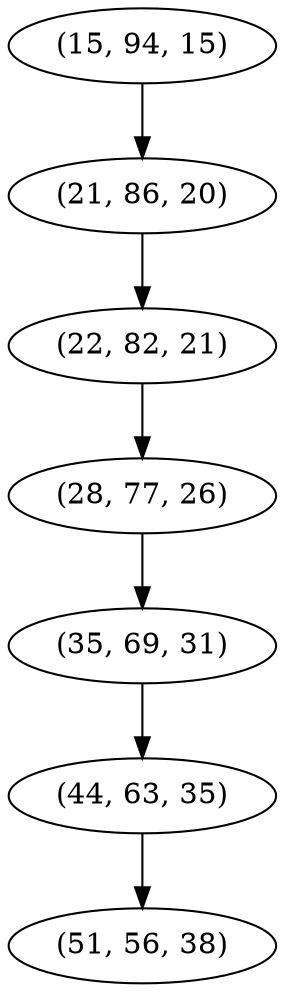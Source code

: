 digraph tree {
    "(15, 94, 15)";
    "(21, 86, 20)";
    "(22, 82, 21)";
    "(28, 77, 26)";
    "(35, 69, 31)";
    "(44, 63, 35)";
    "(51, 56, 38)";
    "(15, 94, 15)" -> "(21, 86, 20)";
    "(21, 86, 20)" -> "(22, 82, 21)";
    "(22, 82, 21)" -> "(28, 77, 26)";
    "(28, 77, 26)" -> "(35, 69, 31)";
    "(35, 69, 31)" -> "(44, 63, 35)";
    "(44, 63, 35)" -> "(51, 56, 38)";
}
